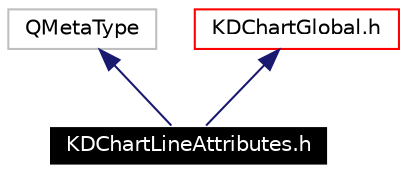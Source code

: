 digraph G
{
  edge [fontname="Helvetica",fontsize=10,labelfontname="Helvetica",labelfontsize=10];
  node [fontname="Helvetica",fontsize=10,shape=record];
  Node2027 [label="KDChartLineAttributes.h",height=0.2,width=0.4,color="white", fillcolor="black", style="filled" fontcolor="white"];
  Node2028 -> Node2027 [dir=back,color="midnightblue",fontsize=10,style="solid",fontname="Helvetica"];
  Node2028 [label="QMetaType",height=0.2,width=0.4,color="grey75"];
  Node2029 -> Node2027 [dir=back,color="midnightblue",fontsize=10,style="solid",fontname="Helvetica"];
  Node2029 [label="KDChartGlobal.h",height=0.2,width=0.4,color="red",URL="$_k_d_chart_global_8h.html"];
}
